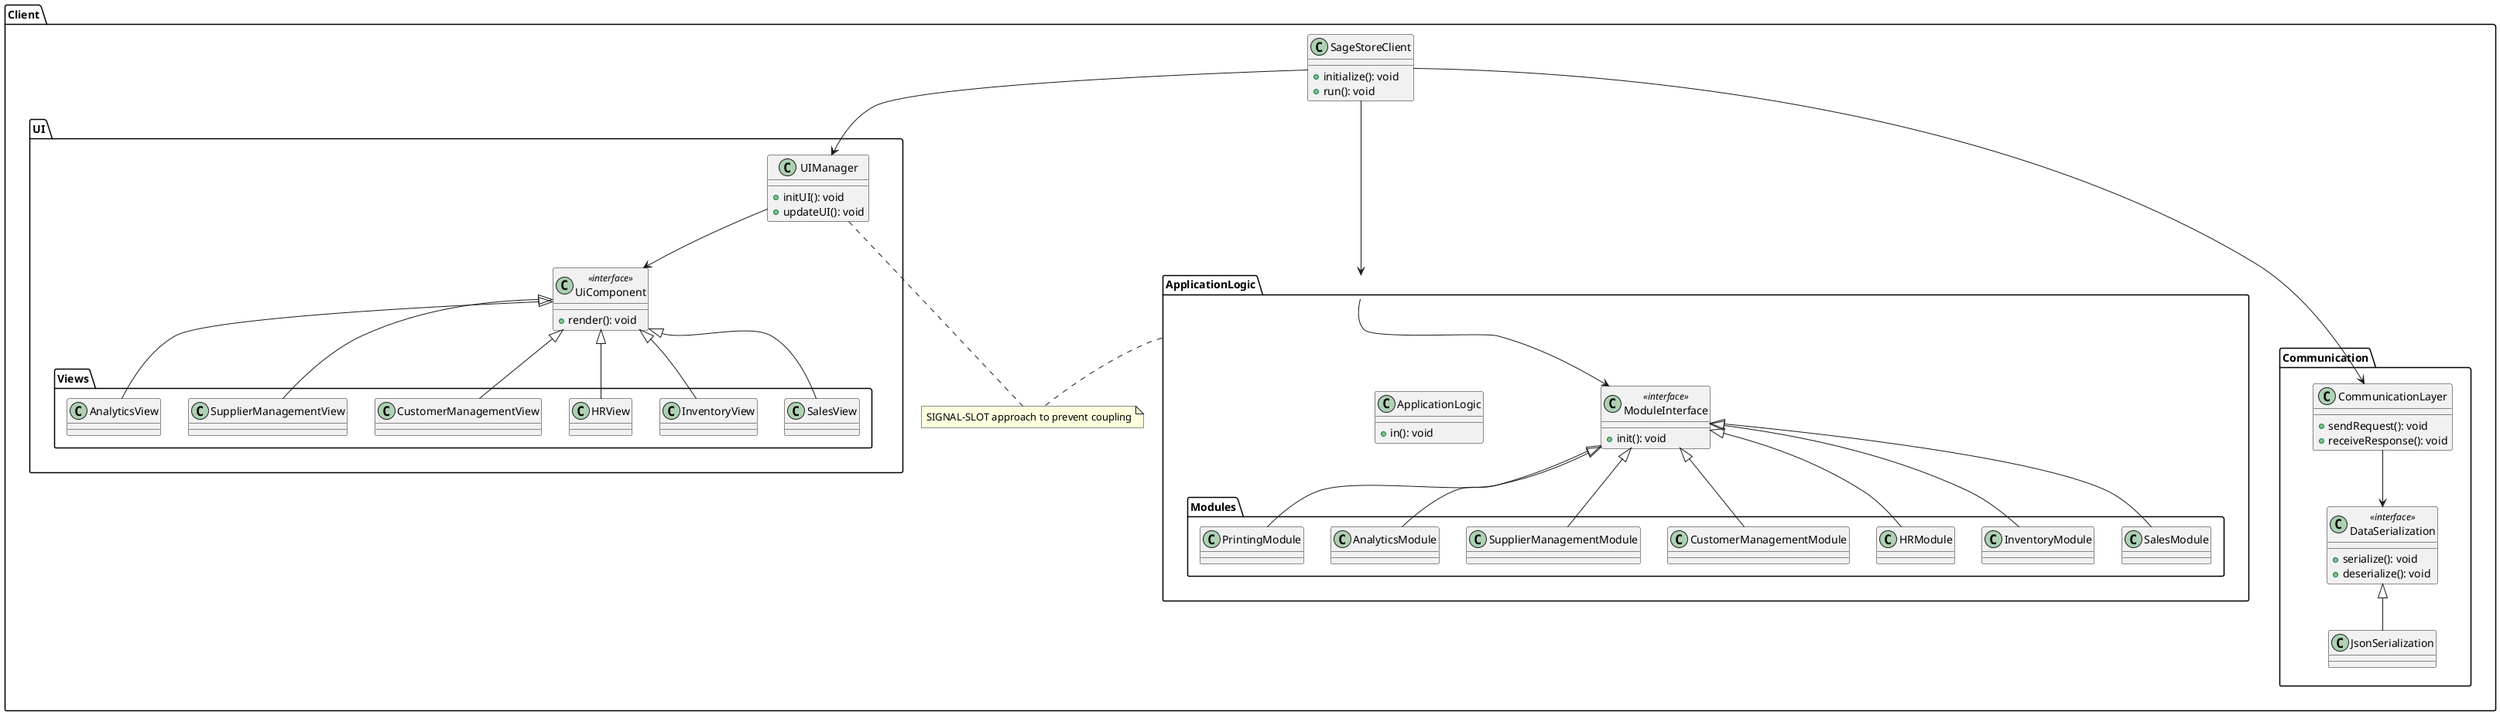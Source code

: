 @startuml

!define RECTANGLE class

package "Client" {
  RECTANGLE SageStoreClient {
    +initialize(): void
    +run(): void
  }

  package "UI" #White {
    RECTANGLE UIManager {
      +initUI(): void
      +updateUI(): void
    }

    RECTANGLE UiComponent <<interface>> {
      +render(): void
    }

    package "Views" {
      RECTANGLE SalesView
      RECTANGLE InventoryView
      RECTANGLE HRView
      RECTANGLE CustomerManagementView
      RECTANGLE SupplierManagementView
      RECTANGLE AnalyticsView
    }
  } 

  package "ApplicationLogic" #White {
    RECTANGLE ModuleInterface <<interface>> {
      +init(): void
    }

    package "Modules" {
      RECTANGLE SalesModule
      RECTANGLE InventoryModule
      RECTANGLE HRModule
      RECTANGLE CustomerManagementModule
      RECTANGLE SupplierManagementModule
      RECTANGLE AnalyticsModule
      RECTANGLE PrintingModule
    }

    RECTANGLE ApplicationLogic {
      +in(): void
    }
  }

  package "Communication" #White {
    RECTANGLE CommunicationLayer {
      +sendRequest(): void
      +receiveResponse(): void
    }

    RECTANGLE DataSerialization <<interface>> {
      +serialize(): void
      +deserialize(): void
    }

    RECTANGLE JsonSerialization
  }

  ' Relationships
  SageStoreClient -down-> UIManager
  SageStoreClient -down-> ApplicationLogic
  SageStoreClient -down-> CommunicationLayer
  UIManager -down-> UiComponent

  ' Logic to Modules
  ApplicationLogic -down-> ModuleInterface

  ' Communication
  CommunicationLayer -down-> DataSerialization

  ' Inheritance
  UiComponent <|-- SalesView
  UiComponent <|-- InventoryView
  UiComponent <|-- HRView
  UiComponent <|-- CustomerManagementView
  UiComponent <|-- SupplierManagementView
  UiComponent <|-- AnalyticsView

  ModuleInterface <|-- SalesModule
  ModuleInterface <|-- InventoryModule
  ModuleInterface <|-- HRModule
  ModuleInterface <|-- CustomerManagementModule
  ModuleInterface <|-- SupplierManagementModule
  ModuleInterface <|-- AnalyticsModule
  ModuleInterface <|-- PrintingModule

  DataSerialization <|-- JsonSerialization

  note "SIGNAL-SLOT approach to prevent coupling" as N1
  ApplicationLogic .. N1
  UIManager .. N1

  ' Hidden relationships to influence layout
  "UI" -[hidden]-> "ApplicationLogic"
  "ApplicationLogic" -[hidden]-> "Communication"

@enduml
